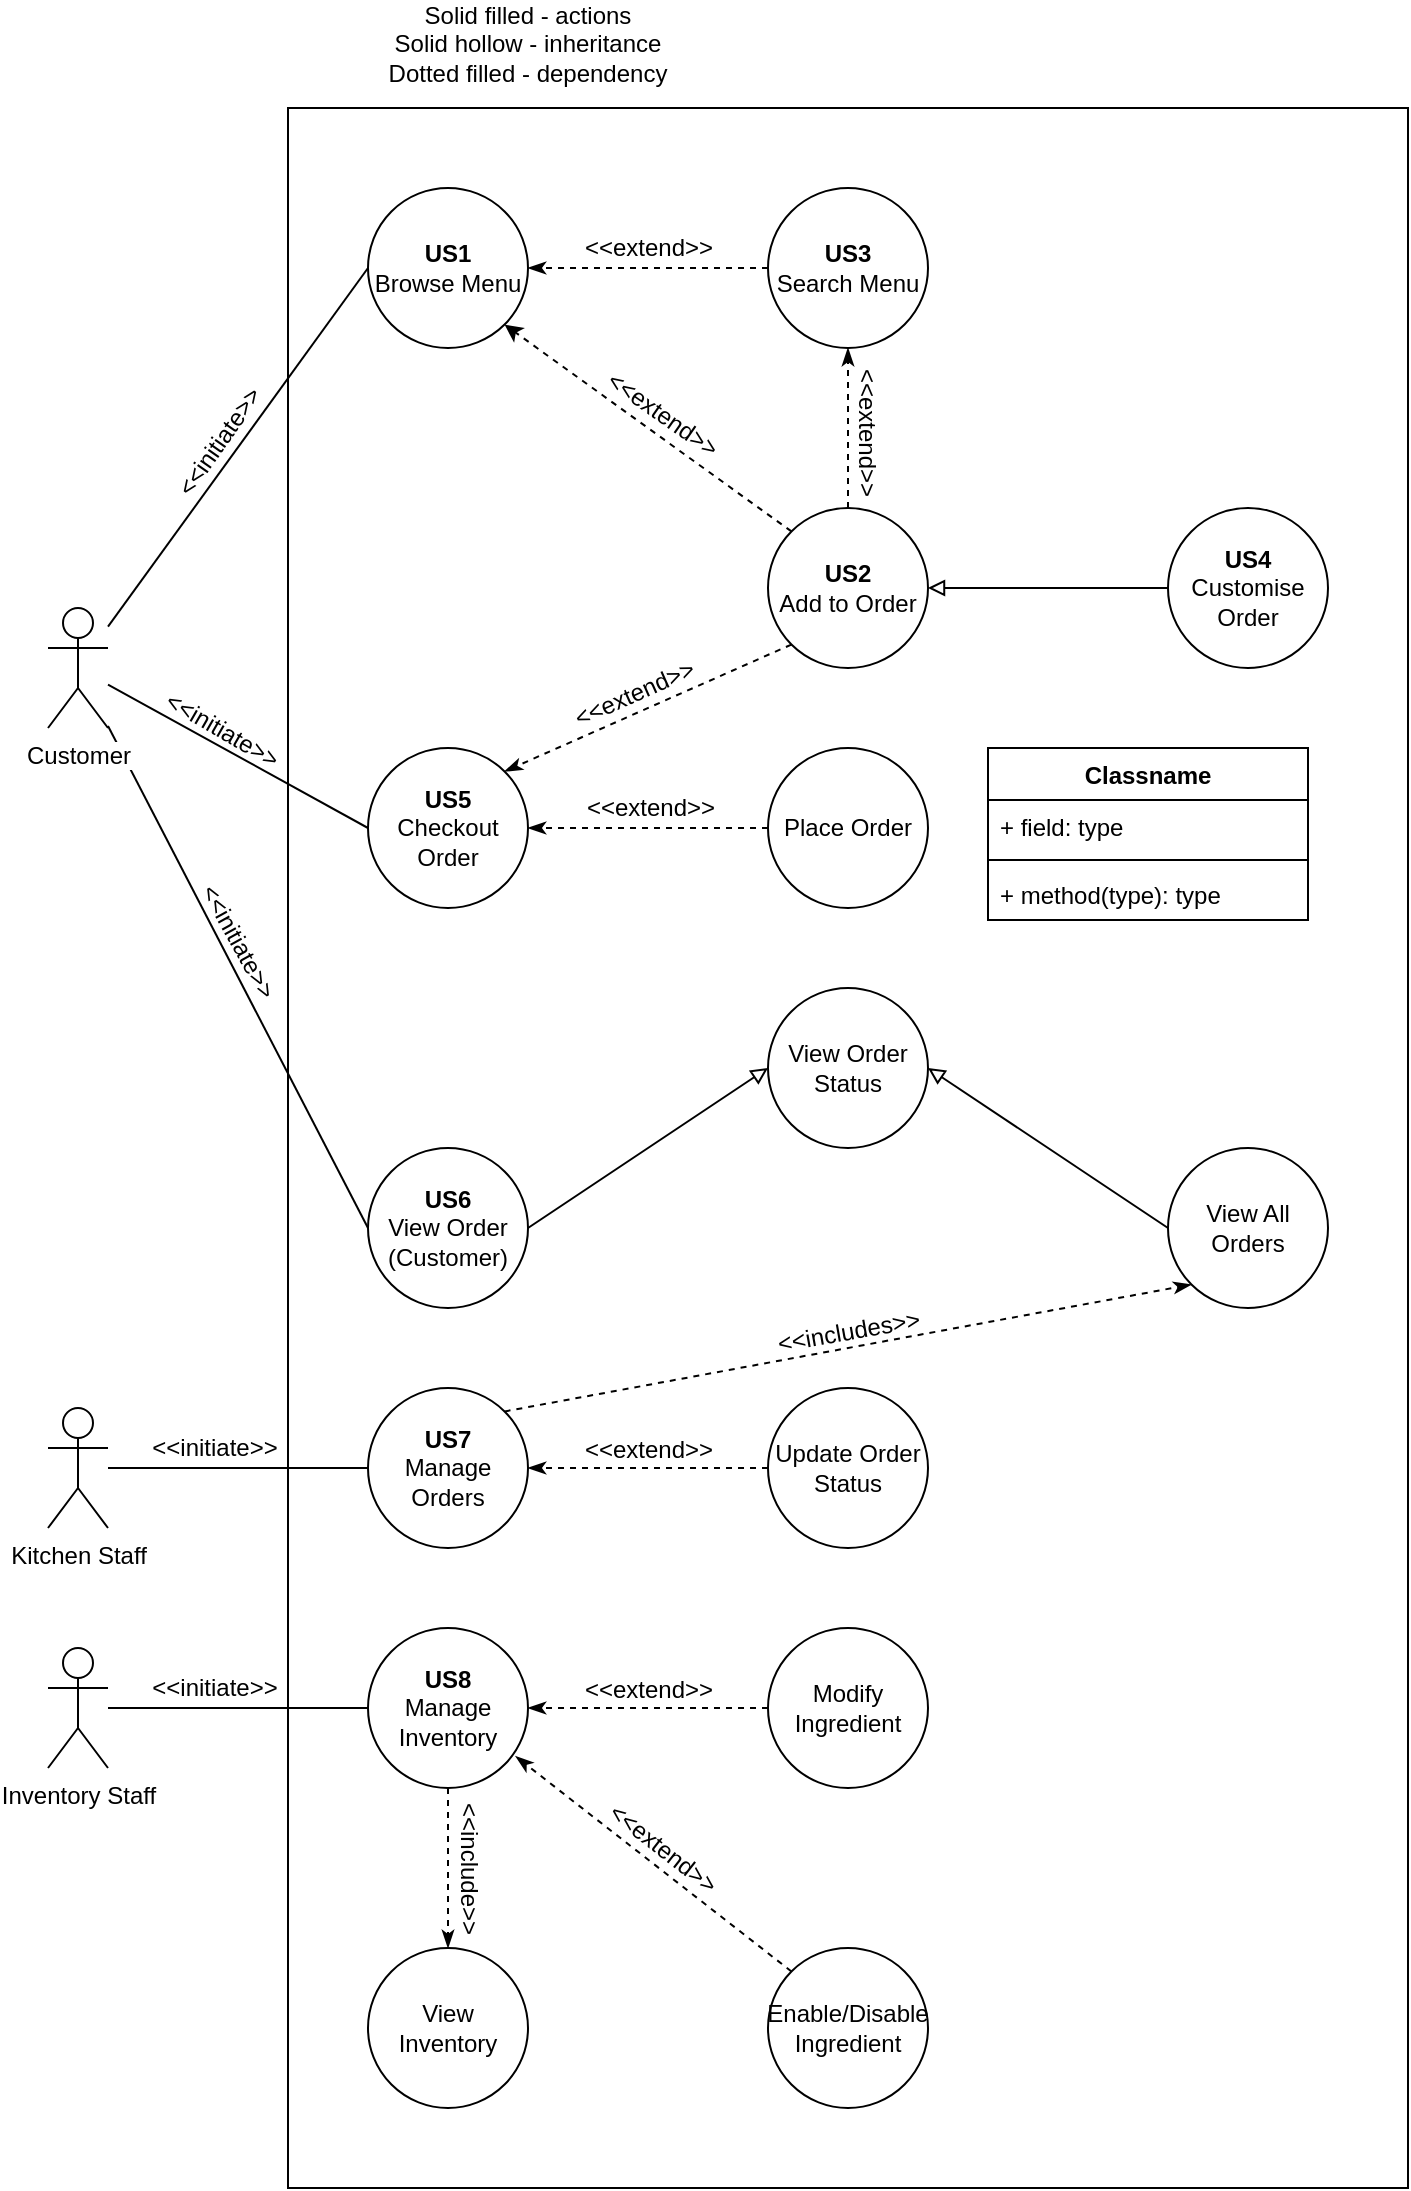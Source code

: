 <mxfile version="10.5.0" type="device"><diagram id="BUfP8sd5sPQ9SvmsmleS" name="Page-1"><mxGraphModel dx="1394" dy="888" grid="1" gridSize="10" guides="1" tooltips="1" connect="1" arrows="1" fold="1" page="1" pageScale="1" pageWidth="850" pageHeight="1100" math="0" shadow="0"><root><mxCell id="0"/><mxCell id="1" parent="0"/><mxCell id="CdJqKYII3XkgQ77Mu-5H-75" value="" style="rounded=0;whiteSpace=wrap;html=1;labelBackgroundColor=none;fillColor=none;gradientColor=none;" parent="1" vertex="1"><mxGeometry x="160" y="80" width="560" height="1040" as="geometry"/></mxCell><mxCell id="CdJqKYII3XkgQ77Mu-5H-65" style="edgeStyle=none;rounded=0;orthogonalLoop=1;jettySize=auto;html=1;entryX=0;entryY=0.5;entryDx=0;entryDy=0;startArrow=none;startFill=0;endArrow=none;endFill=0;" parent="1" source="CdJqKYII3XkgQ77Mu-5H-2" target="CdJqKYII3XkgQ77Mu-5H-5" edge="1"><mxGeometry relative="1" as="geometry"/></mxCell><mxCell id="CdJqKYII3XkgQ77Mu-5H-72" value="&amp;lt;&amp;lt;initiate&amp;gt;&amp;gt;" style="text;html=1;resizable=0;points=[];align=center;verticalAlign=middle;labelBackgroundColor=none;rotation=-55;" parent="CdJqKYII3XkgQ77Mu-5H-65" vertex="1" connectable="0"><mxGeometry x="-0.153" y="-3" relative="1" as="geometry"><mxPoint x="-2" y="-17.5" as="offset"/></mxGeometry></mxCell><mxCell id="CdJqKYII3XkgQ77Mu-5H-66" style="edgeStyle=none;rounded=0;orthogonalLoop=1;jettySize=auto;html=1;entryX=0;entryY=0.5;entryDx=0;entryDy=0;startArrow=none;startFill=0;endArrow=none;endFill=0;" parent="1" source="CdJqKYII3XkgQ77Mu-5H-2" target="CdJqKYII3XkgQ77Mu-5H-24" edge="1"><mxGeometry relative="1" as="geometry"/></mxCell><mxCell id="CdJqKYII3XkgQ77Mu-5H-73" value="&amp;lt;&amp;lt;initiate&amp;gt;&amp;gt;" style="text;html=1;resizable=0;points=[];align=center;verticalAlign=middle;labelBackgroundColor=none;rotation=30;" parent="CdJqKYII3XkgQ77Mu-5H-66" vertex="1" connectable="0"><mxGeometry x="-0.127" relative="1" as="geometry"><mxPoint y="-9.5" as="offset"/></mxGeometry></mxCell><mxCell id="CdJqKYII3XkgQ77Mu-5H-67" style="edgeStyle=none;rounded=0;orthogonalLoop=1;jettySize=auto;html=1;entryX=0;entryY=0.5;entryDx=0;entryDy=0;startArrow=none;startFill=0;endArrow=none;endFill=0;" parent="1" source="CdJqKYII3XkgQ77Mu-5H-2" target="CdJqKYII3XkgQ77Mu-5H-32" edge="1"><mxGeometry relative="1" as="geometry"/></mxCell><mxCell id="CdJqKYII3XkgQ77Mu-5H-74" value="&amp;lt;&amp;lt;initiate&amp;gt;&amp;gt;" style="text;html=1;resizable=0;points=[];align=center;verticalAlign=middle;labelBackgroundColor=none;rotation=61;" parent="CdJqKYII3XkgQ77Mu-5H-67" vertex="1" connectable="0"><mxGeometry x="-0.142" relative="1" as="geometry"><mxPoint x="9.5" y="-0.5" as="offset"/></mxGeometry></mxCell><mxCell id="CdJqKYII3XkgQ77Mu-5H-2" value="Customer" style="shape=umlActor;verticalLabelPosition=bottom;labelBackgroundColor=#ffffff;verticalAlign=top;html=1;outlineConnect=0;fillColor=none;" parent="1" vertex="1"><mxGeometry x="40" y="330" width="30" height="60" as="geometry"/></mxCell><mxCell id="CdJqKYII3XkgQ77Mu-5H-70" style="edgeStyle=none;rounded=0;orthogonalLoop=1;jettySize=auto;html=1;entryX=0;entryY=0.5;entryDx=0;entryDy=0;startArrow=none;startFill=0;endArrow=none;endFill=0;" parent="1" source="CdJqKYII3XkgQ77Mu-5H-3" target="CdJqKYII3XkgQ77Mu-5H-37" edge="1"><mxGeometry relative="1" as="geometry"/></mxCell><mxCell id="CdJqKYII3XkgQ77Mu-5H-71" value="&amp;lt;&amp;lt;initiate&amp;gt;&amp;gt;" style="text;html=1;resizable=0;points=[];align=center;verticalAlign=middle;labelBackgroundColor=none;" parent="CdJqKYII3XkgQ77Mu-5H-70" vertex="1" connectable="0"><mxGeometry x="-0.208" y="-2" relative="1" as="geometry"><mxPoint x="1.5" y="-12" as="offset"/></mxGeometry></mxCell><mxCell id="CdJqKYII3XkgQ77Mu-5H-3" value="Kitchen Staff" style="shape=umlActor;verticalLabelPosition=bottom;labelBackgroundColor=#ffffff;verticalAlign=top;html=1;outlineConnect=0;" parent="1" vertex="1"><mxGeometry x="40" y="730" width="30" height="60" as="geometry"/></mxCell><mxCell id="CdJqKYII3XkgQ77Mu-5H-62" style="edgeStyle=none;rounded=0;orthogonalLoop=1;jettySize=auto;html=1;entryX=0;entryY=0.5;entryDx=0;entryDy=0;startArrow=none;startFill=0;endArrow=none;endFill=0;" parent="1" source="CdJqKYII3XkgQ77Mu-5H-4" target="CdJqKYII3XkgQ77Mu-5H-16" edge="1"><mxGeometry relative="1" as="geometry"/></mxCell><mxCell id="CdJqKYII3XkgQ77Mu-5H-64" value="&amp;lt;&amp;lt;initiate&amp;gt;&amp;gt;" style="text;html=1;resizable=0;points=[];align=center;verticalAlign=middle;labelBackgroundColor=none;" parent="CdJqKYII3XkgQ77Mu-5H-62" vertex="1" connectable="0"><mxGeometry x="-0.144" y="-1" relative="1" as="geometry"><mxPoint x="-3" y="-11" as="offset"/></mxGeometry></mxCell><mxCell id="CdJqKYII3XkgQ77Mu-5H-4" value="Inventory Staff" style="shape=umlActor;verticalLabelPosition=bottom;labelBackgroundColor=#ffffff;verticalAlign=top;html=1;outlineConnect=0;" parent="1" vertex="1"><mxGeometry x="40" y="850" width="30" height="60" as="geometry"/></mxCell><mxCell id="CdJqKYII3XkgQ77Mu-5H-5" value="&lt;b&gt;US1&lt;/b&gt;&lt;br&gt;Browse Menu" style="ellipse;whiteSpace=wrap;html=1;aspect=fixed;" parent="1" vertex="1"><mxGeometry x="200" y="120" width="80" height="80" as="geometry"/></mxCell><mxCell id="CdJqKYII3XkgQ77Mu-5H-7" style="rounded=0;orthogonalLoop=1;jettySize=auto;html=1;exitX=0;exitY=0;exitDx=0;exitDy=0;entryX=1;entryY=1;entryDx=0;entryDy=0;dashed=1;" parent="1" source="CdJqKYII3XkgQ77Mu-5H-6" target="CdJqKYII3XkgQ77Mu-5H-5" edge="1"><mxGeometry relative="1" as="geometry"/></mxCell><mxCell id="CdJqKYII3XkgQ77Mu-5H-8" value="&amp;lt;&amp;lt;extend&amp;gt;&amp;gt;" style="text;html=1;resizable=0;points=[];align=center;verticalAlign=middle;labelBackgroundColor=none;rotation=35;" parent="CdJqKYII3XkgQ77Mu-5H-7" vertex="1" connectable="0"><mxGeometry x="0.146" y="1" relative="1" as="geometry"><mxPoint x="18" y="-0.5" as="offset"/></mxGeometry></mxCell><mxCell id="CdJqKYII3XkgQ77Mu-5H-30" style="edgeStyle=none;rounded=0;orthogonalLoop=1;jettySize=auto;html=1;exitX=0.5;exitY=0;exitDx=0;exitDy=0;entryX=0.5;entryY=1;entryDx=0;entryDy=0;dashed=1;startArrow=none;startFill=0;endArrow=classicThin;endFill=1;" parent="1" source="CdJqKYII3XkgQ77Mu-5H-6" target="CdJqKYII3XkgQ77Mu-5H-26" edge="1"><mxGeometry relative="1" as="geometry"/></mxCell><mxCell id="CdJqKYII3XkgQ77Mu-5H-31" value="&amp;lt;&amp;lt;extend&amp;gt;&amp;gt;" style="text;html=1;resizable=0;points=[];align=center;verticalAlign=middle;labelBackgroundColor=none;rotation=90;" parent="CdJqKYII3XkgQ77Mu-5H-30" vertex="1" connectable="0"><mxGeometry x="0.16" y="-1" relative="1" as="geometry"><mxPoint x="9" y="8" as="offset"/></mxGeometry></mxCell><mxCell id="CdJqKYII3XkgQ77Mu-5H-45" style="edgeStyle=none;rounded=0;orthogonalLoop=1;jettySize=auto;html=1;exitX=0;exitY=1;exitDx=0;exitDy=0;entryX=1;entryY=0;entryDx=0;entryDy=0;dashed=1;startArrow=none;startFill=0;endArrow=classicThin;endFill=1;" parent="1" source="CdJqKYII3XkgQ77Mu-5H-6" target="CdJqKYII3XkgQ77Mu-5H-24" edge="1"><mxGeometry relative="1" as="geometry"/></mxCell><mxCell id="CdJqKYII3XkgQ77Mu-5H-46" value="&amp;lt;&amp;lt;extend&amp;gt;&amp;gt;" style="text;html=1;resizable=0;points=[];align=center;verticalAlign=middle;labelBackgroundColor=none;rotation=-24;" parent="CdJqKYII3XkgQ77Mu-5H-45" vertex="1" connectable="0"><mxGeometry x="0.231" y="2" relative="1" as="geometry"><mxPoint x="8.5" y="-16" as="offset"/></mxGeometry></mxCell><mxCell id="CdJqKYII3XkgQ77Mu-5H-6" value="&lt;b&gt;US2&lt;br&gt;&lt;/b&gt;Add to Order" style="ellipse;whiteSpace=wrap;html=1;aspect=fixed;" parent="1" vertex="1"><mxGeometry x="400" y="280" width="80" height="80" as="geometry"/></mxCell><mxCell id="CdJqKYII3XkgQ77Mu-5H-10" style="rounded=0;orthogonalLoop=1;jettySize=auto;html=1;exitX=0;exitY=0.5;exitDx=0;exitDy=0;entryX=1;entryY=0.5;entryDx=0;entryDy=0;startArrow=none;startFill=0;endArrow=block;endFill=0;" parent="1" source="CdJqKYII3XkgQ77Mu-5H-9" target="CdJqKYII3XkgQ77Mu-5H-6" edge="1"><mxGeometry relative="1" as="geometry"/></mxCell><mxCell id="CdJqKYII3XkgQ77Mu-5H-9" value="&lt;b&gt;US4&lt;br&gt;&lt;/b&gt;Customise Order&lt;br&gt;" style="ellipse;whiteSpace=wrap;html=1;aspect=fixed;" parent="1" vertex="1"><mxGeometry x="600" y="280" width="80" height="80" as="geometry"/></mxCell><mxCell id="CdJqKYII3XkgQ77Mu-5H-11" value="View Order Status" style="ellipse;whiteSpace=wrap;html=1;aspect=fixed;" parent="1" vertex="1"><mxGeometry x="400" y="520" width="80" height="80" as="geometry"/></mxCell><mxCell id="CdJqKYII3XkgQ77Mu-5H-14" value="View Inventory" style="ellipse;whiteSpace=wrap;html=1;aspect=fixed;" parent="1" vertex="1"><mxGeometry x="200" y="1000" width="80" height="80" as="geometry"/></mxCell><mxCell id="CdJqKYII3XkgQ77Mu-5H-55" style="edgeStyle=none;rounded=0;orthogonalLoop=1;jettySize=auto;html=1;exitX=0.5;exitY=1;exitDx=0;exitDy=0;entryX=0.5;entryY=0;entryDx=0;entryDy=0;dashed=1;startArrow=none;startFill=0;endArrow=classicThin;endFill=1;" parent="1" source="CdJqKYII3XkgQ77Mu-5H-16" target="CdJqKYII3XkgQ77Mu-5H-14" edge="1"><mxGeometry relative="1" as="geometry"/></mxCell><mxCell id="CdJqKYII3XkgQ77Mu-5H-85" value="&amp;lt;&amp;lt;include&amp;gt;&amp;gt;" style="text;html=1;resizable=0;points=[];align=center;verticalAlign=middle;labelBackgroundColor=none;rotation=90;" parent="CdJqKYII3XkgQ77Mu-5H-55" vertex="1" connectable="0"><mxGeometry x="0.333" y="2" relative="1" as="geometry"><mxPoint x="8.5" y="-13.5" as="offset"/></mxGeometry></mxCell><mxCell id="CdJqKYII3XkgQ77Mu-5H-16" value="&lt;b&gt;US8&lt;/b&gt;&lt;br&gt;Manage Inventory" style="ellipse;whiteSpace=wrap;html=1;aspect=fixed;" parent="1" vertex="1"><mxGeometry x="200" y="840" width="80" height="80" as="geometry"/></mxCell><mxCell id="CdJqKYII3XkgQ77Mu-5H-21" style="rounded=0;orthogonalLoop=1;jettySize=auto;html=1;exitX=0;exitY=0.5;exitDx=0;exitDy=0;entryX=1;entryY=0.5;entryDx=0;entryDy=0;startArrow=none;startFill=0;endArrow=classicThin;endFill=1;dashed=1;" parent="1" source="CdJqKYII3XkgQ77Mu-5H-17" target="CdJqKYII3XkgQ77Mu-5H-16" edge="1"><mxGeometry relative="1" as="geometry"/></mxCell><mxCell id="CdJqKYII3XkgQ77Mu-5H-44" value="&amp;lt;&amp;lt;extend&amp;gt;&amp;gt;" style="text;html=1;resizable=0;points=[];align=center;verticalAlign=middle;labelBackgroundColor=none;" parent="CdJqKYII3XkgQ77Mu-5H-21" vertex="1" connectable="0"><mxGeometry x="0.422" y="1" relative="1" as="geometry"><mxPoint x="25.5" y="-10" as="offset"/></mxGeometry></mxCell><mxCell id="CdJqKYII3XkgQ77Mu-5H-17" value="Modify Ingredient" style="ellipse;whiteSpace=wrap;html=1;aspect=fixed;" parent="1" vertex="1"><mxGeometry x="400" y="840" width="80" height="80" as="geometry"/></mxCell><mxCell id="CdJqKYII3XkgQ77Mu-5H-53" style="edgeStyle=none;rounded=0;orthogonalLoop=1;jettySize=auto;html=1;exitX=0;exitY=0;exitDx=0;exitDy=0;entryX=0.923;entryY=0.802;entryDx=0;entryDy=0;entryPerimeter=0;dashed=1;startArrow=none;startFill=0;endArrow=classicThin;endFill=1;" parent="1" source="CdJqKYII3XkgQ77Mu-5H-18" target="CdJqKYII3XkgQ77Mu-5H-16" edge="1"><mxGeometry relative="1" as="geometry"/></mxCell><mxCell id="CdJqKYII3XkgQ77Mu-5H-54" value="&amp;lt;&amp;lt;extend&amp;gt;&amp;gt;" style="text;html=1;resizable=0;points=[];align=center;verticalAlign=middle;labelBackgroundColor=none;rotation=38;" parent="CdJqKYII3XkgQ77Mu-5H-53" vertex="1" connectable="0"><mxGeometry x="0.206" y="-3" relative="1" as="geometry"><mxPoint x="16.5" y="5.5" as="offset"/></mxGeometry></mxCell><mxCell id="CdJqKYII3XkgQ77Mu-5H-18" value="Enable/Disable Ingredient&lt;br&gt;" style="ellipse;whiteSpace=wrap;html=1;aspect=fixed;" parent="1" vertex="1"><mxGeometry x="400" y="1000" width="80" height="80" as="geometry"/></mxCell><mxCell id="CdJqKYII3XkgQ77Mu-5H-24" value="&lt;b&gt;US5&lt;br&gt;&lt;/b&gt;Checkout Order" style="ellipse;whiteSpace=wrap;html=1;aspect=fixed;" parent="1" vertex="1"><mxGeometry x="200" y="400" width="80" height="80" as="geometry"/></mxCell><mxCell id="CdJqKYII3XkgQ77Mu-5H-27" style="edgeStyle=none;rounded=0;orthogonalLoop=1;jettySize=auto;html=1;exitX=0;exitY=0.5;exitDx=0;exitDy=0;entryX=1;entryY=0.5;entryDx=0;entryDy=0;startArrow=none;startFill=0;endArrow=classicThin;endFill=1;dashed=1;" parent="1" source="CdJqKYII3XkgQ77Mu-5H-26" target="CdJqKYII3XkgQ77Mu-5H-5" edge="1"><mxGeometry relative="1" as="geometry"/></mxCell><mxCell id="CdJqKYII3XkgQ77Mu-5H-29" value="&amp;lt;&amp;lt;extend&amp;gt;&amp;gt;" style="text;html=1;resizable=0;points=[];align=center;verticalAlign=middle;labelBackgroundColor=none;" parent="CdJqKYII3XkgQ77Mu-5H-27" vertex="1" connectable="0"><mxGeometry x="-0.253" y="1" relative="1" as="geometry"><mxPoint x="-15" y="-11" as="offset"/></mxGeometry></mxCell><mxCell id="CdJqKYII3XkgQ77Mu-5H-26" value="&lt;b&gt;US3&lt;br&gt;&lt;/b&gt;Search Menu" style="ellipse;whiteSpace=wrap;html=1;aspect=fixed;" parent="1" vertex="1"><mxGeometry x="400" y="120" width="80" height="80" as="geometry"/></mxCell><mxCell id="CdJqKYII3XkgQ77Mu-5H-33" style="edgeStyle=none;rounded=0;orthogonalLoop=1;jettySize=auto;html=1;exitX=1;exitY=0.5;exitDx=0;exitDy=0;entryX=0;entryY=0.5;entryDx=0;entryDy=0;startArrow=none;startFill=0;endArrow=block;endFill=0;" parent="1" source="CdJqKYII3XkgQ77Mu-5H-32" target="CdJqKYII3XkgQ77Mu-5H-11" edge="1"><mxGeometry relative="1" as="geometry"/></mxCell><mxCell id="CdJqKYII3XkgQ77Mu-5H-32" value="&lt;b&gt;US6&lt;/b&gt;&lt;br&gt;View Order (Customer)" style="ellipse;whiteSpace=wrap;html=1;aspect=fixed;" parent="1" vertex="1"><mxGeometry x="200" y="600" width="80" height="80" as="geometry"/></mxCell><mxCell id="CdJqKYII3XkgQ77Mu-5H-47" style="edgeStyle=none;rounded=0;orthogonalLoop=1;jettySize=auto;html=1;exitX=0;exitY=0.5;exitDx=0;exitDy=0;entryX=1;entryY=0.5;entryDx=0;entryDy=0;startArrow=none;startFill=0;endArrow=block;endFill=0;" parent="1" source="CdJqKYII3XkgQ77Mu-5H-36" target="CdJqKYII3XkgQ77Mu-5H-11" edge="1"><mxGeometry relative="1" as="geometry"/></mxCell><mxCell id="CdJqKYII3XkgQ77Mu-5H-36" value="View All Orders" style="ellipse;whiteSpace=wrap;html=1;aspect=fixed;" parent="1" vertex="1"><mxGeometry x="600" y="600" width="80" height="80" as="geometry"/></mxCell><mxCell id="CdJqKYII3XkgQ77Mu-5H-38" style="edgeStyle=none;rounded=0;orthogonalLoop=1;jettySize=auto;html=1;exitX=1;exitY=0;exitDx=0;exitDy=0;entryX=0;entryY=1;entryDx=0;entryDy=0;startArrow=none;startFill=0;endArrow=classicThin;endFill=1;dashed=1;" parent="1" source="CdJqKYII3XkgQ77Mu-5H-37" target="CdJqKYII3XkgQ77Mu-5H-36" edge="1"><mxGeometry relative="1" as="geometry"><mxPoint x="494.259" y="968.5" as="targetPoint"/></mxGeometry></mxCell><mxCell id="CdJqKYII3XkgQ77Mu-5H-39" value="&amp;lt;&amp;lt;includes&amp;gt;&amp;gt;" style="text;html=1;resizable=0;points=[];align=center;verticalAlign=middle;labelBackgroundColor=none;rotation=-10;" parent="CdJqKYII3XkgQ77Mu-5H-38" vertex="1" connectable="0"><mxGeometry x="0.355" y="-3" relative="1" as="geometry"><mxPoint x="-61.5" as="offset"/></mxGeometry></mxCell><mxCell id="CdJqKYII3XkgQ77Mu-5H-37" value="&lt;b&gt;US7&lt;/b&gt;&lt;br&gt;Manage Orders&lt;br&gt;" style="ellipse;whiteSpace=wrap;html=1;aspect=fixed;" parent="1" vertex="1"><mxGeometry x="200" y="720" width="80" height="80" as="geometry"/></mxCell><mxCell id="CdJqKYII3XkgQ77Mu-5H-41" style="edgeStyle=none;rounded=0;orthogonalLoop=1;jettySize=auto;html=1;exitX=0;exitY=0.5;exitDx=0;exitDy=0;entryX=1;entryY=0.5;entryDx=0;entryDy=0;dashed=1;startArrow=none;startFill=0;endArrow=classicThin;endFill=1;" parent="1" source="CdJqKYII3XkgQ77Mu-5H-40" target="CdJqKYII3XkgQ77Mu-5H-37" edge="1"><mxGeometry relative="1" as="geometry"/></mxCell><mxCell id="CdJqKYII3XkgQ77Mu-5H-42" value="&amp;lt;&amp;lt;extend&amp;gt;&amp;gt;" style="text;html=1;resizable=0;points=[];align=center;verticalAlign=middle;labelBackgroundColor=none;" parent="CdJqKYII3XkgQ77Mu-5H-41" vertex="1" connectable="0"><mxGeometry x="-0.303" y="-3" relative="1" as="geometry"><mxPoint x="-18" y="-6" as="offset"/></mxGeometry></mxCell><mxCell id="CdJqKYII3XkgQ77Mu-5H-40" value="Update Order Status&lt;br&gt;" style="ellipse;whiteSpace=wrap;html=1;aspect=fixed;" parent="1" vertex="1"><mxGeometry x="400" y="720" width="80" height="80" as="geometry"/></mxCell><mxCell id="CdJqKYII3XkgQ77Mu-5H-76" value="Solid filled - actions&lt;br&gt;Solid hollow - inheritance&lt;br&gt;Dotted filled - dependency&lt;br&gt;&lt;br&gt;" style="text;html=1;strokeColor=none;fillColor=none;align=center;verticalAlign=middle;whiteSpace=wrap;rounded=0;labelBackgroundColor=none;" parent="1" vertex="1"><mxGeometry x="160" y="30" width="240" height="50" as="geometry"/></mxCell><mxCell id="CdJqKYII3XkgQ77Mu-5H-83" style="edgeStyle=none;rounded=0;orthogonalLoop=1;jettySize=auto;html=1;exitX=0;exitY=0.5;exitDx=0;exitDy=0;entryX=1;entryY=0.5;entryDx=0;entryDy=0;startArrow=none;startFill=0;endArrow=classicThin;endFill=1;dashed=1;" parent="1" source="CdJqKYII3XkgQ77Mu-5H-77" target="CdJqKYII3XkgQ77Mu-5H-24" edge="1"><mxGeometry relative="1" as="geometry"/></mxCell><mxCell id="CdJqKYII3XkgQ77Mu-5H-86" value="&amp;lt;&amp;lt;extend&amp;gt;&amp;gt;" style="text;html=1;resizable=0;points=[];align=center;verticalAlign=middle;labelBackgroundColor=none;" parent="CdJqKYII3XkgQ77Mu-5H-83" vertex="1" connectable="0"><mxGeometry x="-0.306" y="-3" relative="1" as="geometry"><mxPoint x="-18" y="-7" as="offset"/></mxGeometry></mxCell><mxCell id="CdJqKYII3XkgQ77Mu-5H-77" value="Place Order" style="ellipse;whiteSpace=wrap;html=1;aspect=fixed;labelBackgroundColor=none;fillColor=#ffffff;gradientColor=none;" parent="1" vertex="1"><mxGeometry x="400" y="400" width="80" height="80" as="geometry"/></mxCell><mxCell id="MvZ_XeUd24f_UT7kbgFL-1" value="Classname" style="swimlane;fontStyle=1;align=center;verticalAlign=top;childLayout=stackLayout;horizontal=1;startSize=26;horizontalStack=0;resizeParent=1;resizeParentMax=0;resizeLast=0;collapsible=1;marginBottom=0;" vertex="1" parent="1"><mxGeometry x="510" y="400" width="160" height="86" as="geometry"/></mxCell><mxCell id="MvZ_XeUd24f_UT7kbgFL-2" value="+ field: type" style="text;strokeColor=none;fillColor=none;align=left;verticalAlign=top;spacingLeft=4;spacingRight=4;overflow=hidden;rotatable=0;points=[[0,0.5],[1,0.5]];portConstraint=eastwest;" vertex="1" parent="MvZ_XeUd24f_UT7kbgFL-1"><mxGeometry y="26" width="160" height="26" as="geometry"/></mxCell><mxCell id="MvZ_XeUd24f_UT7kbgFL-3" value="" style="line;strokeWidth=1;fillColor=none;align=left;verticalAlign=middle;spacingTop=-1;spacingLeft=3;spacingRight=3;rotatable=0;labelPosition=right;points=[];portConstraint=eastwest;" vertex="1" parent="MvZ_XeUd24f_UT7kbgFL-1"><mxGeometry y="52" width="160" height="8" as="geometry"/></mxCell><mxCell id="MvZ_XeUd24f_UT7kbgFL-4" value="+ method(type): type" style="text;strokeColor=none;fillColor=none;align=left;verticalAlign=top;spacingLeft=4;spacingRight=4;overflow=hidden;rotatable=0;points=[[0,0.5],[1,0.5]];portConstraint=eastwest;" vertex="1" parent="MvZ_XeUd24f_UT7kbgFL-1"><mxGeometry y="60" width="160" height="26" as="geometry"/></mxCell></root></mxGraphModel></diagram></mxfile>